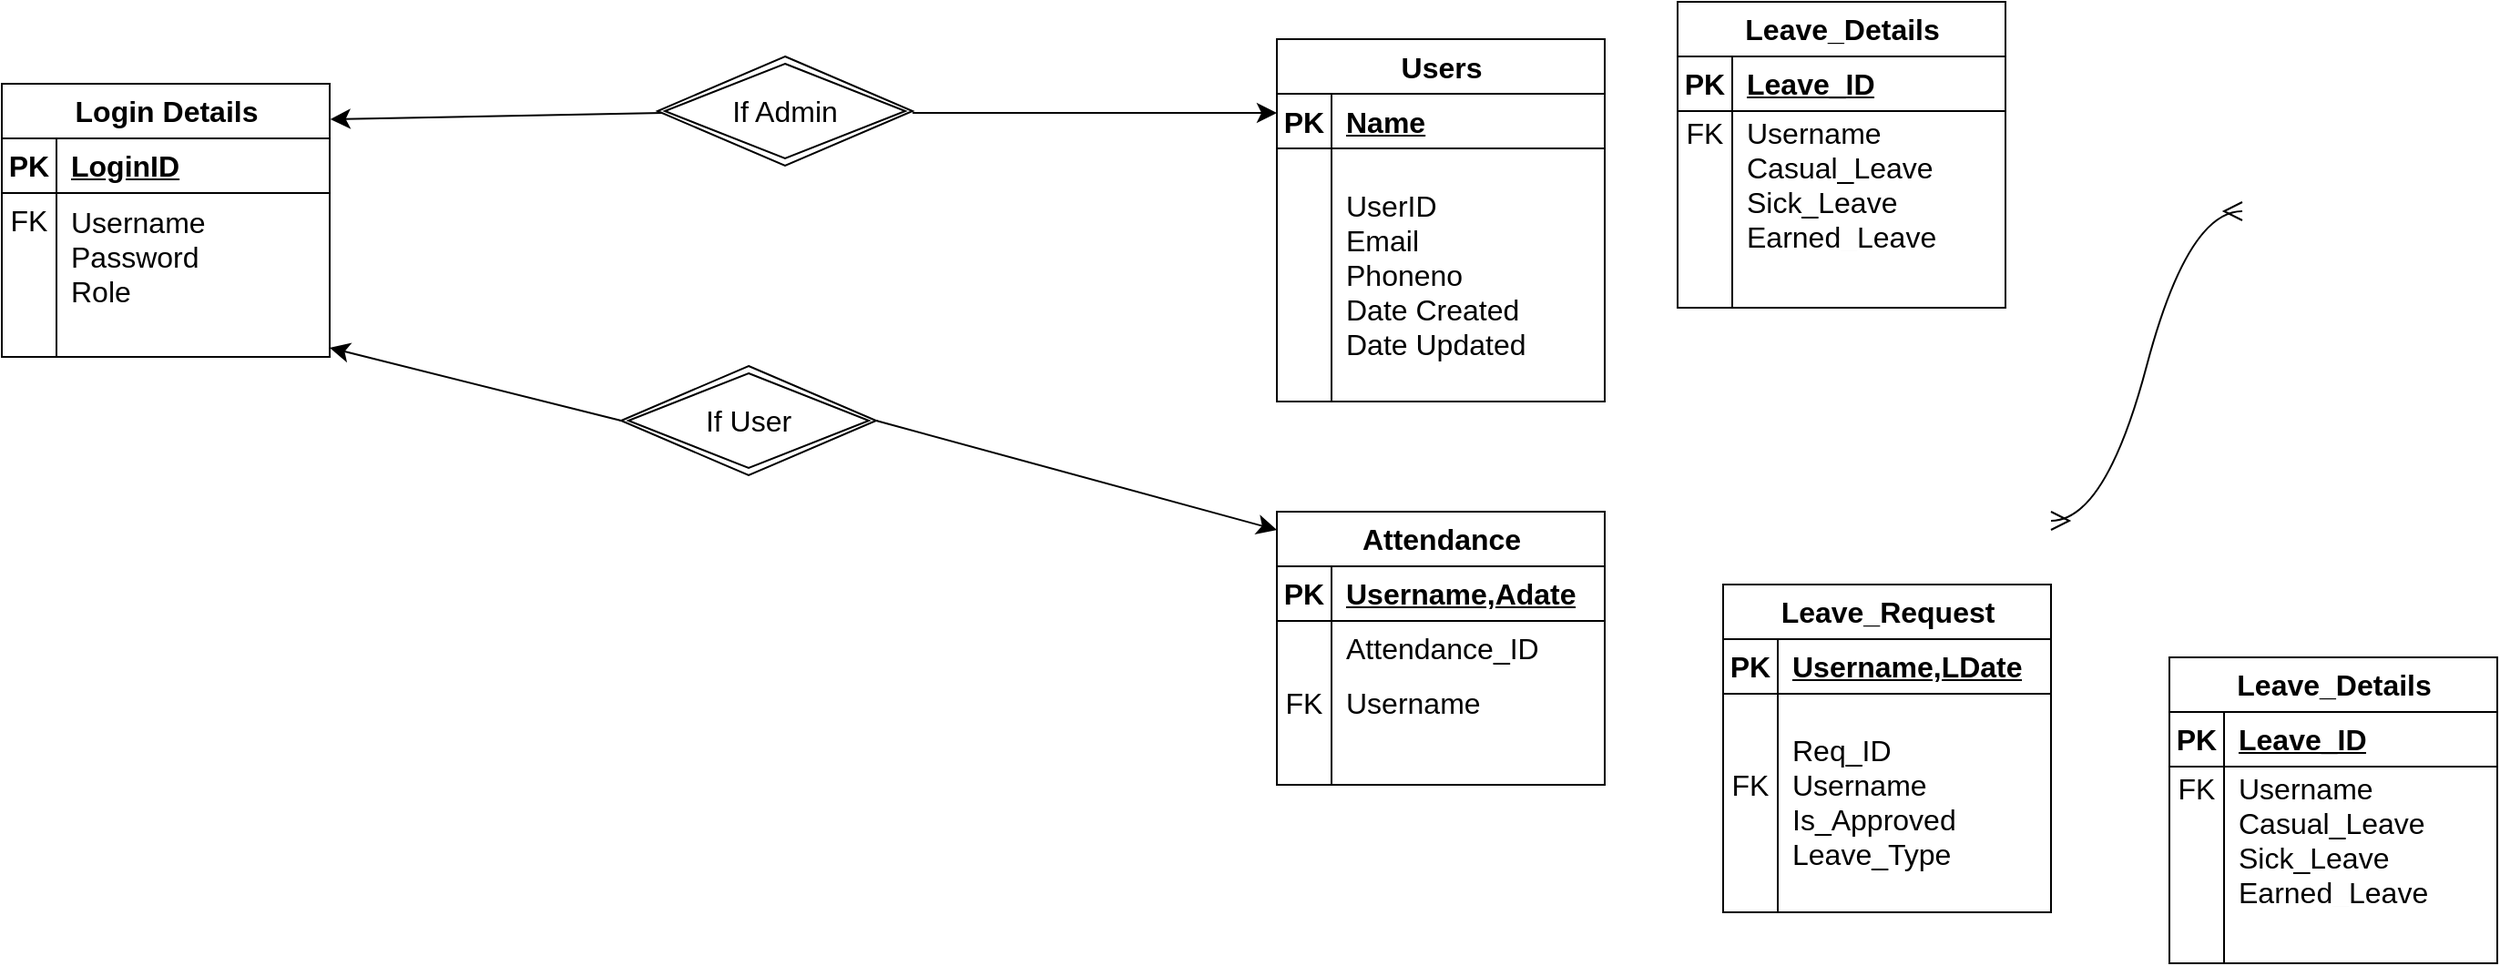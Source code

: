 <mxfile version="21.5.2" type="github">
  <diagram id="R2lEEEUBdFMjLlhIrx00" name="Page-1">
    <mxGraphModel dx="2391" dy="634" grid="1" gridSize="10" guides="1" tooltips="1" connect="1" arrows="1" fold="1" page="1" pageScale="1" pageWidth="850" pageHeight="1100" math="0" shadow="0" extFonts="Permanent Marker^https://fonts.googleapis.com/css?family=Permanent+Marker">
      <root>
        <mxCell id="0" />
        <mxCell id="1" parent="0" />
        <mxCell id="YliIZxJIb5oPG0erDRnV-9" value="Leave_Details" style="shape=table;startSize=30;container=1;collapsible=1;childLayout=tableLayout;fixedRows=1;rowLines=0;fontStyle=1;align=center;resizeLast=1;html=1;fontSize=16;" parent="1" vertex="1">
          <mxGeometry x="220" y="50" width="180" height="168" as="geometry" />
        </mxCell>
        <mxCell id="YliIZxJIb5oPG0erDRnV-10" value="" style="shape=tableRow;horizontal=0;startSize=0;swimlaneHead=0;swimlaneBody=0;fillColor=none;collapsible=0;dropTarget=0;points=[[0,0.5],[1,0.5]];portConstraint=eastwest;top=0;left=0;right=0;bottom=1;fontSize=16;" parent="YliIZxJIb5oPG0erDRnV-9" vertex="1">
          <mxGeometry y="30" width="180" height="30" as="geometry" />
        </mxCell>
        <mxCell id="YliIZxJIb5oPG0erDRnV-11" value="PK" style="shape=partialRectangle;connectable=0;fillColor=none;top=0;left=0;bottom=0;right=0;fontStyle=1;overflow=hidden;whiteSpace=wrap;html=1;fontSize=16;" parent="YliIZxJIb5oPG0erDRnV-10" vertex="1">
          <mxGeometry width="30" height="30" as="geometry">
            <mxRectangle width="30" height="30" as="alternateBounds" />
          </mxGeometry>
        </mxCell>
        <mxCell id="YliIZxJIb5oPG0erDRnV-12" value="Leave_ID" style="shape=partialRectangle;connectable=0;fillColor=none;top=0;left=0;bottom=0;right=0;align=left;spacingLeft=6;fontStyle=5;overflow=hidden;whiteSpace=wrap;html=1;fontSize=16;" parent="YliIZxJIb5oPG0erDRnV-10" vertex="1">
          <mxGeometry x="30" width="150" height="30" as="geometry">
            <mxRectangle width="150" height="30" as="alternateBounds" />
          </mxGeometry>
        </mxCell>
        <mxCell id="YliIZxJIb5oPG0erDRnV-16" value="" style="shape=tableRow;horizontal=0;startSize=0;swimlaneHead=0;swimlaneBody=0;fillColor=none;collapsible=0;dropTarget=0;points=[[0,0.5],[1,0.5]];portConstraint=eastwest;top=0;left=0;right=0;bottom=0;fontSize=16;" parent="YliIZxJIb5oPG0erDRnV-9" vertex="1">
          <mxGeometry y="60" width="180" height="78" as="geometry" />
        </mxCell>
        <mxCell id="YliIZxJIb5oPG0erDRnV-17" value="FK&lt;br&gt;&lt;br&gt;&lt;br&gt;&lt;br&gt;" style="shape=partialRectangle;connectable=0;fillColor=none;top=0;left=0;bottom=0;right=0;editable=1;overflow=hidden;whiteSpace=wrap;html=1;fontSize=16;" parent="YliIZxJIb5oPG0erDRnV-16" vertex="1">
          <mxGeometry width="30" height="78" as="geometry">
            <mxRectangle width="30" height="78" as="alternateBounds" />
          </mxGeometry>
        </mxCell>
        <mxCell id="YliIZxJIb5oPG0erDRnV-18" value="Username&lt;br&gt;Casual_Leave&lt;br&gt;Sick_Leave&lt;br&gt;Earned_Leave&lt;br&gt;" style="shape=partialRectangle;connectable=0;fillColor=none;top=0;left=0;bottom=0;right=0;align=left;spacingLeft=6;overflow=hidden;whiteSpace=wrap;html=1;fontSize=16;" parent="YliIZxJIb5oPG0erDRnV-16" vertex="1">
          <mxGeometry x="30" width="150" height="78" as="geometry">
            <mxRectangle width="150" height="78" as="alternateBounds" />
          </mxGeometry>
        </mxCell>
        <mxCell id="YliIZxJIb5oPG0erDRnV-19" value="" style="shape=tableRow;horizontal=0;startSize=0;swimlaneHead=0;swimlaneBody=0;fillColor=none;collapsible=0;dropTarget=0;points=[[0,0.5],[1,0.5]];portConstraint=eastwest;top=0;left=0;right=0;bottom=0;fontSize=16;" parent="YliIZxJIb5oPG0erDRnV-9" vertex="1">
          <mxGeometry y="138" width="180" height="30" as="geometry" />
        </mxCell>
        <mxCell id="YliIZxJIb5oPG0erDRnV-20" value="" style="shape=partialRectangle;connectable=0;fillColor=none;top=0;left=0;bottom=0;right=0;editable=1;overflow=hidden;whiteSpace=wrap;html=1;fontSize=16;" parent="YliIZxJIb5oPG0erDRnV-19" vertex="1">
          <mxGeometry width="30" height="30" as="geometry">
            <mxRectangle width="30" height="30" as="alternateBounds" />
          </mxGeometry>
        </mxCell>
        <mxCell id="YliIZxJIb5oPG0erDRnV-21" value="" style="shape=partialRectangle;connectable=0;fillColor=none;top=0;left=0;bottom=0;right=0;align=left;spacingLeft=6;overflow=hidden;whiteSpace=wrap;html=1;fontSize=16;" parent="YliIZxJIb5oPG0erDRnV-19" vertex="1">
          <mxGeometry x="30" width="150" height="30" as="geometry">
            <mxRectangle width="150" height="30" as="alternateBounds" />
          </mxGeometry>
        </mxCell>
        <mxCell id="YliIZxJIb5oPG0erDRnV-22" value="Login Details" style="shape=table;startSize=30;container=1;collapsible=1;childLayout=tableLayout;fixedRows=1;rowLines=0;fontStyle=1;align=center;resizeLast=1;html=1;fontSize=16;" parent="1" vertex="1">
          <mxGeometry x="-700" y="95" width="180" height="150" as="geometry" />
        </mxCell>
        <mxCell id="YliIZxJIb5oPG0erDRnV-23" value="" style="shape=tableRow;horizontal=0;startSize=0;swimlaneHead=0;swimlaneBody=0;fillColor=none;collapsible=0;dropTarget=0;points=[[0,0.5],[1,0.5]];portConstraint=eastwest;top=0;left=0;right=0;bottom=1;fontSize=16;" parent="YliIZxJIb5oPG0erDRnV-22" vertex="1">
          <mxGeometry y="30" width="180" height="30" as="geometry" />
        </mxCell>
        <mxCell id="YliIZxJIb5oPG0erDRnV-24" value="PK" style="shape=partialRectangle;connectable=0;fillColor=none;top=0;left=0;bottom=0;right=0;fontStyle=1;overflow=hidden;whiteSpace=wrap;html=1;fontSize=16;" parent="YliIZxJIb5oPG0erDRnV-23" vertex="1">
          <mxGeometry width="30" height="30" as="geometry">
            <mxRectangle width="30" height="30" as="alternateBounds" />
          </mxGeometry>
        </mxCell>
        <mxCell id="YliIZxJIb5oPG0erDRnV-25" value="LoginID" style="shape=partialRectangle;connectable=0;fillColor=none;top=0;left=0;bottom=0;right=0;align=left;spacingLeft=6;fontStyle=5;overflow=hidden;whiteSpace=wrap;html=1;fontSize=16;" parent="YliIZxJIb5oPG0erDRnV-23" vertex="1">
          <mxGeometry x="30" width="150" height="30" as="geometry">
            <mxRectangle width="150" height="30" as="alternateBounds" />
          </mxGeometry>
        </mxCell>
        <mxCell id="YliIZxJIb5oPG0erDRnV-26" value="" style="shape=tableRow;horizontal=0;startSize=0;swimlaneHead=0;swimlaneBody=0;fillColor=none;collapsible=0;dropTarget=0;points=[[0,0.5],[1,0.5]];portConstraint=eastwest;top=0;left=0;right=0;bottom=0;fontSize=16;" parent="YliIZxJIb5oPG0erDRnV-22" vertex="1">
          <mxGeometry y="60" width="180" height="30" as="geometry" />
        </mxCell>
        <mxCell id="YliIZxJIb5oPG0erDRnV-27" value="FK" style="shape=partialRectangle;connectable=0;fillColor=none;top=0;left=0;bottom=0;right=0;editable=1;overflow=hidden;whiteSpace=wrap;html=1;fontSize=16;" parent="YliIZxJIb5oPG0erDRnV-26" vertex="1">
          <mxGeometry width="30" height="30" as="geometry">
            <mxRectangle width="30" height="30" as="alternateBounds" />
          </mxGeometry>
        </mxCell>
        <mxCell id="YliIZxJIb5oPG0erDRnV-28" value="" style="shape=partialRectangle;connectable=0;fillColor=none;top=0;left=0;bottom=0;right=0;align=left;spacingLeft=6;overflow=hidden;whiteSpace=wrap;html=1;fontSize=16;" parent="YliIZxJIb5oPG0erDRnV-26" vertex="1">
          <mxGeometry x="30" width="150" height="30" as="geometry">
            <mxRectangle width="150" height="30" as="alternateBounds" />
          </mxGeometry>
        </mxCell>
        <mxCell id="YliIZxJIb5oPG0erDRnV-29" value="" style="shape=tableRow;horizontal=0;startSize=0;swimlaneHead=0;swimlaneBody=0;fillColor=none;collapsible=0;dropTarget=0;points=[[0,0.5],[1,0.5]];portConstraint=eastwest;top=0;left=0;right=0;bottom=0;fontSize=16;" parent="YliIZxJIb5oPG0erDRnV-22" vertex="1">
          <mxGeometry y="90" width="180" height="30" as="geometry" />
        </mxCell>
        <mxCell id="YliIZxJIb5oPG0erDRnV-30" value="" style="shape=partialRectangle;connectable=0;fillColor=none;top=0;left=0;bottom=0;right=0;editable=1;overflow=hidden;whiteSpace=wrap;html=1;fontSize=16;" parent="YliIZxJIb5oPG0erDRnV-29" vertex="1">
          <mxGeometry width="30" height="30" as="geometry">
            <mxRectangle width="30" height="30" as="alternateBounds" />
          </mxGeometry>
        </mxCell>
        <mxCell id="YliIZxJIb5oPG0erDRnV-31" value="" style="shape=partialRectangle;connectable=0;fillColor=none;top=0;left=0;bottom=0;right=0;align=left;spacingLeft=6;overflow=hidden;whiteSpace=wrap;html=1;fontSize=16;" parent="YliIZxJIb5oPG0erDRnV-29" vertex="1">
          <mxGeometry x="30" width="150" height="30" as="geometry">
            <mxRectangle width="150" height="30" as="alternateBounds" />
          </mxGeometry>
        </mxCell>
        <mxCell id="YliIZxJIb5oPG0erDRnV-32" value="" style="shape=tableRow;horizontal=0;startSize=0;swimlaneHead=0;swimlaneBody=0;fillColor=none;collapsible=0;dropTarget=0;points=[[0,0.5],[1,0.5]];portConstraint=eastwest;top=0;left=0;right=0;bottom=0;fontSize=16;" parent="YliIZxJIb5oPG0erDRnV-22" vertex="1">
          <mxGeometry y="120" width="180" height="30" as="geometry" />
        </mxCell>
        <mxCell id="YliIZxJIb5oPG0erDRnV-33" value="" style="shape=partialRectangle;connectable=0;fillColor=none;top=0;left=0;bottom=0;right=0;editable=1;overflow=hidden;whiteSpace=wrap;html=1;fontSize=16;" parent="YliIZxJIb5oPG0erDRnV-32" vertex="1">
          <mxGeometry width="30" height="30" as="geometry">
            <mxRectangle width="30" height="30" as="alternateBounds" />
          </mxGeometry>
        </mxCell>
        <mxCell id="YliIZxJIb5oPG0erDRnV-34" value="" style="shape=partialRectangle;connectable=0;fillColor=none;top=0;left=0;bottom=0;right=0;align=left;spacingLeft=6;overflow=hidden;whiteSpace=wrap;html=1;fontSize=16;" parent="YliIZxJIb5oPG0erDRnV-32" vertex="1">
          <mxGeometry x="30" width="150" height="30" as="geometry">
            <mxRectangle width="150" height="30" as="alternateBounds" />
          </mxGeometry>
        </mxCell>
        <mxCell id="YliIZxJIb5oPG0erDRnV-44" value="Username&lt;br&gt;Password&lt;br&gt;Role" style="shape=partialRectangle;connectable=0;fillColor=none;top=0;left=0;bottom=0;right=0;align=left;spacingLeft=6;overflow=hidden;whiteSpace=wrap;html=1;fontSize=16;" parent="1" vertex="1">
          <mxGeometry x="-670" y="150" width="150" height="80" as="geometry">
            <mxRectangle width="150" height="30" as="alternateBounds" />
          </mxGeometry>
        </mxCell>
        <mxCell id="YliIZxJIb5oPG0erDRnV-47" value="Attendance" style="shape=table;startSize=30;container=1;collapsible=1;childLayout=tableLayout;fixedRows=1;rowLines=0;fontStyle=1;align=center;resizeLast=1;html=1;fontSize=16;" parent="1" vertex="1">
          <mxGeometry y="330" width="180" height="150" as="geometry" />
        </mxCell>
        <mxCell id="YliIZxJIb5oPG0erDRnV-48" value="" style="shape=tableRow;horizontal=0;startSize=0;swimlaneHead=0;swimlaneBody=0;fillColor=none;collapsible=0;dropTarget=0;points=[[0,0.5],[1,0.5]];portConstraint=eastwest;top=0;left=0;right=0;bottom=1;fontSize=16;" parent="YliIZxJIb5oPG0erDRnV-47" vertex="1">
          <mxGeometry y="30" width="180" height="30" as="geometry" />
        </mxCell>
        <mxCell id="YliIZxJIb5oPG0erDRnV-49" value="PK" style="shape=partialRectangle;connectable=0;fillColor=none;top=0;left=0;bottom=0;right=0;fontStyle=1;overflow=hidden;whiteSpace=wrap;html=1;fontSize=16;" parent="YliIZxJIb5oPG0erDRnV-48" vertex="1">
          <mxGeometry width="30" height="30" as="geometry">
            <mxRectangle width="30" height="30" as="alternateBounds" />
          </mxGeometry>
        </mxCell>
        <mxCell id="YliIZxJIb5oPG0erDRnV-50" value="Username,Adate" style="shape=partialRectangle;connectable=0;fillColor=none;top=0;left=0;bottom=0;right=0;align=left;spacingLeft=6;fontStyle=5;overflow=hidden;whiteSpace=wrap;html=1;fontSize=16;" parent="YliIZxJIb5oPG0erDRnV-48" vertex="1">
          <mxGeometry x="30" width="150" height="30" as="geometry">
            <mxRectangle width="150" height="30" as="alternateBounds" />
          </mxGeometry>
        </mxCell>
        <mxCell id="YliIZxJIb5oPG0erDRnV-51" value="" style="shape=tableRow;horizontal=0;startSize=0;swimlaneHead=0;swimlaneBody=0;fillColor=none;collapsible=0;dropTarget=0;points=[[0,0.5],[1,0.5]];portConstraint=eastwest;top=0;left=0;right=0;bottom=0;fontSize=16;" parent="YliIZxJIb5oPG0erDRnV-47" vertex="1">
          <mxGeometry y="60" width="180" height="30" as="geometry" />
        </mxCell>
        <mxCell id="YliIZxJIb5oPG0erDRnV-52" value="" style="shape=partialRectangle;connectable=0;fillColor=none;top=0;left=0;bottom=0;right=0;editable=1;overflow=hidden;whiteSpace=wrap;html=1;fontSize=16;" parent="YliIZxJIb5oPG0erDRnV-51" vertex="1">
          <mxGeometry width="30" height="30" as="geometry">
            <mxRectangle width="30" height="30" as="alternateBounds" />
          </mxGeometry>
        </mxCell>
        <mxCell id="YliIZxJIb5oPG0erDRnV-53" value="Attendance_ID&lt;br&gt;" style="shape=partialRectangle;connectable=0;fillColor=none;top=0;left=0;bottom=0;right=0;align=left;spacingLeft=6;overflow=hidden;whiteSpace=wrap;html=1;fontSize=16;" parent="YliIZxJIb5oPG0erDRnV-51" vertex="1">
          <mxGeometry x="30" width="150" height="30" as="geometry">
            <mxRectangle width="150" height="30" as="alternateBounds" />
          </mxGeometry>
        </mxCell>
        <mxCell id="YliIZxJIb5oPG0erDRnV-54" value="" style="shape=tableRow;horizontal=0;startSize=0;swimlaneHead=0;swimlaneBody=0;fillColor=none;collapsible=0;dropTarget=0;points=[[0,0.5],[1,0.5]];portConstraint=eastwest;top=0;left=0;right=0;bottom=0;fontSize=16;" parent="YliIZxJIb5oPG0erDRnV-47" vertex="1">
          <mxGeometry y="90" width="180" height="30" as="geometry" />
        </mxCell>
        <mxCell id="YliIZxJIb5oPG0erDRnV-55" value="FK" style="shape=partialRectangle;connectable=0;fillColor=none;top=0;left=0;bottom=0;right=0;editable=1;overflow=hidden;whiteSpace=wrap;html=1;fontSize=16;" parent="YliIZxJIb5oPG0erDRnV-54" vertex="1">
          <mxGeometry width="30" height="30" as="geometry">
            <mxRectangle width="30" height="30" as="alternateBounds" />
          </mxGeometry>
        </mxCell>
        <mxCell id="YliIZxJIb5oPG0erDRnV-56" value="Username" style="shape=partialRectangle;connectable=0;fillColor=none;top=0;left=0;bottom=0;right=0;align=left;spacingLeft=6;overflow=hidden;whiteSpace=wrap;html=1;fontSize=16;" parent="YliIZxJIb5oPG0erDRnV-54" vertex="1">
          <mxGeometry x="30" width="150" height="30" as="geometry">
            <mxRectangle width="150" height="30" as="alternateBounds" />
          </mxGeometry>
        </mxCell>
        <mxCell id="YliIZxJIb5oPG0erDRnV-57" value="" style="shape=tableRow;horizontal=0;startSize=0;swimlaneHead=0;swimlaneBody=0;fillColor=none;collapsible=0;dropTarget=0;points=[[0,0.5],[1,0.5]];portConstraint=eastwest;top=0;left=0;right=0;bottom=0;fontSize=16;" parent="YliIZxJIb5oPG0erDRnV-47" vertex="1">
          <mxGeometry y="120" width="180" height="30" as="geometry" />
        </mxCell>
        <mxCell id="YliIZxJIb5oPG0erDRnV-58" value="" style="shape=partialRectangle;connectable=0;fillColor=none;top=0;left=0;bottom=0;right=0;editable=1;overflow=hidden;whiteSpace=wrap;html=1;fontSize=16;" parent="YliIZxJIb5oPG0erDRnV-57" vertex="1">
          <mxGeometry width="30" height="30" as="geometry">
            <mxRectangle width="30" height="30" as="alternateBounds" />
          </mxGeometry>
        </mxCell>
        <mxCell id="YliIZxJIb5oPG0erDRnV-59" value="" style="shape=partialRectangle;connectable=0;fillColor=none;top=0;left=0;bottom=0;right=0;align=left;spacingLeft=6;overflow=hidden;whiteSpace=wrap;html=1;fontSize=16;" parent="YliIZxJIb5oPG0erDRnV-57" vertex="1">
          <mxGeometry x="30" width="150" height="30" as="geometry">
            <mxRectangle width="150" height="30" as="alternateBounds" />
          </mxGeometry>
        </mxCell>
        <mxCell id="YliIZxJIb5oPG0erDRnV-64" value="" style="edgeStyle=entityRelationEdgeStyle;fontSize=12;html=1;endArrow=ERmany;startArrow=ERmany;rounded=0;startSize=8;endSize=8;curved=1;exitX=1.028;exitY=0.733;exitDx=0;exitDy=0;exitPerimeter=0;" parent="1" edge="1">
          <mxGeometry width="100" height="100" relative="1" as="geometry">
            <mxPoint x="425" y="335" as="sourcePoint" />
            <mxPoint x="530" y="165" as="targetPoint" />
          </mxGeometry>
        </mxCell>
        <mxCell id="ZD9JLy_YVw0MjDipp7hl-1" value="Users" style="shape=table;startSize=30;container=1;collapsible=1;childLayout=tableLayout;fixedRows=1;rowLines=0;fontStyle=1;align=center;resizeLast=1;html=1;fontSize=16;" parent="1" vertex="1">
          <mxGeometry y="70.5" width="180" height="199" as="geometry" />
        </mxCell>
        <mxCell id="ZD9JLy_YVw0MjDipp7hl-2" value="" style="shape=tableRow;horizontal=0;startSize=0;swimlaneHead=0;swimlaneBody=0;fillColor=none;collapsible=0;dropTarget=0;points=[[0,0.5],[1,0.5]];portConstraint=eastwest;top=0;left=0;right=0;bottom=1;fontSize=16;" parent="ZD9JLy_YVw0MjDipp7hl-1" vertex="1">
          <mxGeometry y="30" width="180" height="30" as="geometry" />
        </mxCell>
        <mxCell id="ZD9JLy_YVw0MjDipp7hl-3" value="PK" style="shape=partialRectangle;connectable=0;fillColor=none;top=0;left=0;bottom=0;right=0;fontStyle=1;overflow=hidden;whiteSpace=wrap;html=1;fontSize=16;" parent="ZD9JLy_YVw0MjDipp7hl-2" vertex="1">
          <mxGeometry width="30" height="30" as="geometry">
            <mxRectangle width="30" height="30" as="alternateBounds" />
          </mxGeometry>
        </mxCell>
        <mxCell id="ZD9JLy_YVw0MjDipp7hl-4" value="Name" style="shape=partialRectangle;connectable=0;fillColor=none;top=0;left=0;bottom=0;right=0;align=left;spacingLeft=6;fontStyle=5;overflow=hidden;whiteSpace=wrap;html=1;fontSize=16;" parent="ZD9JLy_YVw0MjDipp7hl-2" vertex="1">
          <mxGeometry x="30" width="150" height="30" as="geometry">
            <mxRectangle width="150" height="30" as="alternateBounds" />
          </mxGeometry>
        </mxCell>
        <mxCell id="ZD9JLy_YVw0MjDipp7hl-8" value="" style="shape=tableRow;horizontal=0;startSize=0;swimlaneHead=0;swimlaneBody=0;fillColor=none;collapsible=0;dropTarget=0;points=[[0,0.5],[1,0.5]];portConstraint=eastwest;top=0;left=0;right=0;bottom=0;fontSize=16;" parent="ZD9JLy_YVw0MjDipp7hl-1" vertex="1">
          <mxGeometry y="60" width="180" height="139" as="geometry" />
        </mxCell>
        <mxCell id="ZD9JLy_YVw0MjDipp7hl-9" value="" style="shape=partialRectangle;connectable=0;fillColor=none;top=0;left=0;bottom=0;right=0;editable=1;overflow=hidden;whiteSpace=wrap;html=1;fontSize=16;" parent="ZD9JLy_YVw0MjDipp7hl-8" vertex="1">
          <mxGeometry width="30" height="139" as="geometry">
            <mxRectangle width="30" height="139" as="alternateBounds" />
          </mxGeometry>
        </mxCell>
        <mxCell id="ZD9JLy_YVw0MjDipp7hl-10" value="UserID&lt;br&gt;Email&lt;br&gt;Phoneno&lt;br&gt;Date Created&lt;br&gt;Date Updated" style="shape=partialRectangle;connectable=0;fillColor=none;top=0;left=0;bottom=0;right=0;align=left;spacingLeft=6;overflow=hidden;whiteSpace=wrap;html=1;fontSize=16;" parent="ZD9JLy_YVw0MjDipp7hl-8" vertex="1">
          <mxGeometry x="30" width="150" height="139" as="geometry">
            <mxRectangle width="150" height="139" as="alternateBounds" />
          </mxGeometry>
        </mxCell>
        <mxCell id="ZD9JLy_YVw0MjDipp7hl-11" style="edgeStyle=none;curved=1;rounded=0;orthogonalLoop=1;jettySize=auto;html=1;fontSize=12;startSize=8;endSize=8;entryX=1.002;entryY=0.13;entryDx=0;entryDy=0;entryPerimeter=0;" parent="1" edge="1" target="YliIZxJIb5oPG0erDRnV-22">
          <mxGeometry relative="1" as="geometry">
            <mxPoint x="-337" y="111" as="sourcePoint" />
            <mxPoint x="-480" y="114" as="targetPoint" />
          </mxGeometry>
        </mxCell>
        <mxCell id="ZD9JLy_YVw0MjDipp7hl-12" value="If Admin" style="shape=rhombus;double=1;perimeter=rhombusPerimeter;whiteSpace=wrap;html=1;align=center;fontSize=16;" parent="1" vertex="1">
          <mxGeometry x="-340" y="80" width="140" height="60" as="geometry" />
        </mxCell>
        <mxCell id="ZD9JLy_YVw0MjDipp7hl-13" style="edgeStyle=none;curved=1;rounded=0;orthogonalLoop=1;jettySize=auto;html=1;fontSize=12;startSize=8;endSize=8;" parent="1" edge="1">
          <mxGeometry relative="1" as="geometry">
            <mxPoint x="-200" y="111" as="sourcePoint" />
            <mxPoint y="111" as="targetPoint" />
          </mxGeometry>
        </mxCell>
        <mxCell id="QR5rWx1rBitArp3NjDIG-3" value="Leave_Request" style="shape=table;startSize=30;container=1;collapsible=1;childLayout=tableLayout;fixedRows=1;rowLines=0;fontStyle=1;align=center;resizeLast=1;html=1;fontSize=16;" vertex="1" parent="1">
          <mxGeometry x="245" y="370" width="180" height="180" as="geometry" />
        </mxCell>
        <mxCell id="QR5rWx1rBitArp3NjDIG-4" value="" style="shape=tableRow;horizontal=0;startSize=0;swimlaneHead=0;swimlaneBody=0;fillColor=none;collapsible=0;dropTarget=0;points=[[0,0.5],[1,0.5]];portConstraint=eastwest;top=0;left=0;right=0;bottom=1;fontSize=16;" vertex="1" parent="QR5rWx1rBitArp3NjDIG-3">
          <mxGeometry y="30" width="180" height="30" as="geometry" />
        </mxCell>
        <mxCell id="QR5rWx1rBitArp3NjDIG-5" value="PK" style="shape=partialRectangle;connectable=0;fillColor=none;top=0;left=0;bottom=0;right=0;fontStyle=1;overflow=hidden;whiteSpace=wrap;html=1;fontSize=16;" vertex="1" parent="QR5rWx1rBitArp3NjDIG-4">
          <mxGeometry width="30" height="30" as="geometry">
            <mxRectangle width="30" height="30" as="alternateBounds" />
          </mxGeometry>
        </mxCell>
        <mxCell id="QR5rWx1rBitArp3NjDIG-6" value="Username,LDate" style="shape=partialRectangle;connectable=0;fillColor=none;top=0;left=0;bottom=0;right=0;align=left;spacingLeft=6;fontStyle=5;overflow=hidden;whiteSpace=wrap;html=1;fontSize=16;" vertex="1" parent="QR5rWx1rBitArp3NjDIG-4">
          <mxGeometry x="30" width="150" height="30" as="geometry">
            <mxRectangle width="150" height="30" as="alternateBounds" />
          </mxGeometry>
        </mxCell>
        <mxCell id="QR5rWx1rBitArp3NjDIG-7" value="" style="shape=tableRow;horizontal=0;startSize=0;swimlaneHead=0;swimlaneBody=0;fillColor=none;collapsible=0;dropTarget=0;points=[[0,0.5],[1,0.5]];portConstraint=eastwest;top=0;left=0;right=0;bottom=0;fontSize=16;" vertex="1" parent="QR5rWx1rBitArp3NjDIG-3">
          <mxGeometry y="60" width="180" height="100" as="geometry" />
        </mxCell>
        <mxCell id="QR5rWx1rBitArp3NjDIG-8" value="FK" style="shape=partialRectangle;connectable=0;fillColor=none;top=0;left=0;bottom=0;right=0;editable=1;overflow=hidden;whiteSpace=wrap;html=1;fontSize=16;" vertex="1" parent="QR5rWx1rBitArp3NjDIG-7">
          <mxGeometry width="30" height="100" as="geometry">
            <mxRectangle width="30" height="100" as="alternateBounds" />
          </mxGeometry>
        </mxCell>
        <mxCell id="QR5rWx1rBitArp3NjDIG-9" value="&lt;br&gt;Req_ID&lt;br&gt;Username&lt;br&gt;Is_Approved&lt;br&gt;Leave_Type" style="shape=partialRectangle;connectable=0;fillColor=none;top=0;left=0;bottom=0;right=0;align=left;spacingLeft=6;overflow=hidden;whiteSpace=wrap;html=1;fontSize=16;" vertex="1" parent="QR5rWx1rBitArp3NjDIG-7">
          <mxGeometry x="30" width="150" height="100" as="geometry">
            <mxRectangle width="150" height="100" as="alternateBounds" />
          </mxGeometry>
        </mxCell>
        <mxCell id="QR5rWx1rBitArp3NjDIG-10" value="" style="shape=tableRow;horizontal=0;startSize=0;swimlaneHead=0;swimlaneBody=0;fillColor=none;collapsible=0;dropTarget=0;points=[[0,0.5],[1,0.5]];portConstraint=eastwest;top=0;left=0;right=0;bottom=0;fontSize=16;" vertex="1" parent="QR5rWx1rBitArp3NjDIG-3">
          <mxGeometry y="160" width="180" height="20" as="geometry" />
        </mxCell>
        <mxCell id="QR5rWx1rBitArp3NjDIG-11" value="" style="shape=partialRectangle;connectable=0;fillColor=none;top=0;left=0;bottom=0;right=0;editable=1;overflow=hidden;whiteSpace=wrap;html=1;fontSize=16;" vertex="1" parent="QR5rWx1rBitArp3NjDIG-10">
          <mxGeometry width="30" height="20" as="geometry">
            <mxRectangle width="30" height="20" as="alternateBounds" />
          </mxGeometry>
        </mxCell>
        <mxCell id="QR5rWx1rBitArp3NjDIG-12" value="" style="shape=partialRectangle;connectable=0;fillColor=none;top=0;left=0;bottom=0;right=0;align=left;spacingLeft=6;overflow=hidden;whiteSpace=wrap;html=1;fontSize=16;" vertex="1" parent="QR5rWx1rBitArp3NjDIG-10">
          <mxGeometry x="30" width="150" height="20" as="geometry">
            <mxRectangle width="150" height="20" as="alternateBounds" />
          </mxGeometry>
        </mxCell>
        <mxCell id="QR5rWx1rBitArp3NjDIG-14" style="edgeStyle=none;curved=1;rounded=0;orthogonalLoop=1;jettySize=auto;html=1;fontSize=12;startSize=8;endSize=8;" edge="1" parent="1">
          <mxGeometry relative="1" as="geometry">
            <mxPoint x="-360" y="280" as="sourcePoint" />
            <mxPoint x="-520" y="240" as="targetPoint" />
          </mxGeometry>
        </mxCell>
        <mxCell id="QR5rWx1rBitArp3NjDIG-15" value="If User" style="shape=rhombus;double=1;perimeter=rhombusPerimeter;whiteSpace=wrap;html=1;align=center;fontSize=16;rotation=0;" vertex="1" parent="1">
          <mxGeometry x="-360" y="250" width="140" height="60" as="geometry" />
        </mxCell>
        <mxCell id="QR5rWx1rBitArp3NjDIG-16" style="edgeStyle=none;curved=1;rounded=0;orthogonalLoop=1;jettySize=auto;html=1;fontSize=12;startSize=8;endSize=8;exitX=1;exitY=0.5;exitDx=0;exitDy=0;" edge="1" parent="1" source="QR5rWx1rBitArp3NjDIG-15">
          <mxGeometry relative="1" as="geometry">
            <mxPoint x="-210" y="261" as="sourcePoint" />
            <mxPoint y="340" as="targetPoint" />
          </mxGeometry>
        </mxCell>
        <mxCell id="QR5rWx1rBitArp3NjDIG-17" value="Leave_Details" style="shape=table;startSize=30;container=1;collapsible=1;childLayout=tableLayout;fixedRows=1;rowLines=0;fontStyle=1;align=center;resizeLast=1;html=1;fontSize=16;" vertex="1" parent="1">
          <mxGeometry x="490" y="410" width="180" height="168" as="geometry" />
        </mxCell>
        <mxCell id="QR5rWx1rBitArp3NjDIG-18" value="" style="shape=tableRow;horizontal=0;startSize=0;swimlaneHead=0;swimlaneBody=0;fillColor=none;collapsible=0;dropTarget=0;points=[[0,0.5],[1,0.5]];portConstraint=eastwest;top=0;left=0;right=0;bottom=1;fontSize=16;" vertex="1" parent="QR5rWx1rBitArp3NjDIG-17">
          <mxGeometry y="30" width="180" height="30" as="geometry" />
        </mxCell>
        <mxCell id="QR5rWx1rBitArp3NjDIG-19" value="PK" style="shape=partialRectangle;connectable=0;fillColor=none;top=0;left=0;bottom=0;right=0;fontStyle=1;overflow=hidden;whiteSpace=wrap;html=1;fontSize=16;" vertex="1" parent="QR5rWx1rBitArp3NjDIG-18">
          <mxGeometry width="30" height="30" as="geometry">
            <mxRectangle width="30" height="30" as="alternateBounds" />
          </mxGeometry>
        </mxCell>
        <mxCell id="QR5rWx1rBitArp3NjDIG-20" value="Leave_ID" style="shape=partialRectangle;connectable=0;fillColor=none;top=0;left=0;bottom=0;right=0;align=left;spacingLeft=6;fontStyle=5;overflow=hidden;whiteSpace=wrap;html=1;fontSize=16;" vertex="1" parent="QR5rWx1rBitArp3NjDIG-18">
          <mxGeometry x="30" width="150" height="30" as="geometry">
            <mxRectangle width="150" height="30" as="alternateBounds" />
          </mxGeometry>
        </mxCell>
        <mxCell id="QR5rWx1rBitArp3NjDIG-21" value="" style="shape=tableRow;horizontal=0;startSize=0;swimlaneHead=0;swimlaneBody=0;fillColor=none;collapsible=0;dropTarget=0;points=[[0,0.5],[1,0.5]];portConstraint=eastwest;top=0;left=0;right=0;bottom=0;fontSize=16;" vertex="1" parent="QR5rWx1rBitArp3NjDIG-17">
          <mxGeometry y="60" width="180" height="78" as="geometry" />
        </mxCell>
        <mxCell id="QR5rWx1rBitArp3NjDIG-22" value="FK&lt;br&gt;&lt;br&gt;&lt;br&gt;&lt;br&gt;" style="shape=partialRectangle;connectable=0;fillColor=none;top=0;left=0;bottom=0;right=0;editable=1;overflow=hidden;whiteSpace=wrap;html=1;fontSize=16;" vertex="1" parent="QR5rWx1rBitArp3NjDIG-21">
          <mxGeometry width="30" height="78" as="geometry">
            <mxRectangle width="30" height="78" as="alternateBounds" />
          </mxGeometry>
        </mxCell>
        <mxCell id="QR5rWx1rBitArp3NjDIG-23" value="Username&lt;br&gt;Casual_Leave&lt;br&gt;Sick_Leave&lt;br&gt;Earned_Leave&lt;br&gt;" style="shape=partialRectangle;connectable=0;fillColor=none;top=0;left=0;bottom=0;right=0;align=left;spacingLeft=6;overflow=hidden;whiteSpace=wrap;html=1;fontSize=16;" vertex="1" parent="QR5rWx1rBitArp3NjDIG-21">
          <mxGeometry x="30" width="150" height="78" as="geometry">
            <mxRectangle width="150" height="78" as="alternateBounds" />
          </mxGeometry>
        </mxCell>
        <mxCell id="QR5rWx1rBitArp3NjDIG-24" value="" style="shape=tableRow;horizontal=0;startSize=0;swimlaneHead=0;swimlaneBody=0;fillColor=none;collapsible=0;dropTarget=0;points=[[0,0.5],[1,0.5]];portConstraint=eastwest;top=0;left=0;right=0;bottom=0;fontSize=16;" vertex="1" parent="QR5rWx1rBitArp3NjDIG-17">
          <mxGeometry y="138" width="180" height="30" as="geometry" />
        </mxCell>
        <mxCell id="QR5rWx1rBitArp3NjDIG-25" value="" style="shape=partialRectangle;connectable=0;fillColor=none;top=0;left=0;bottom=0;right=0;editable=1;overflow=hidden;whiteSpace=wrap;html=1;fontSize=16;" vertex="1" parent="QR5rWx1rBitArp3NjDIG-24">
          <mxGeometry width="30" height="30" as="geometry">
            <mxRectangle width="30" height="30" as="alternateBounds" />
          </mxGeometry>
        </mxCell>
        <mxCell id="QR5rWx1rBitArp3NjDIG-26" value="" style="shape=partialRectangle;connectable=0;fillColor=none;top=0;left=0;bottom=0;right=0;align=left;spacingLeft=6;overflow=hidden;whiteSpace=wrap;html=1;fontSize=16;" vertex="1" parent="QR5rWx1rBitArp3NjDIG-24">
          <mxGeometry x="30" width="150" height="30" as="geometry">
            <mxRectangle width="150" height="30" as="alternateBounds" />
          </mxGeometry>
        </mxCell>
      </root>
    </mxGraphModel>
  </diagram>
</mxfile>
